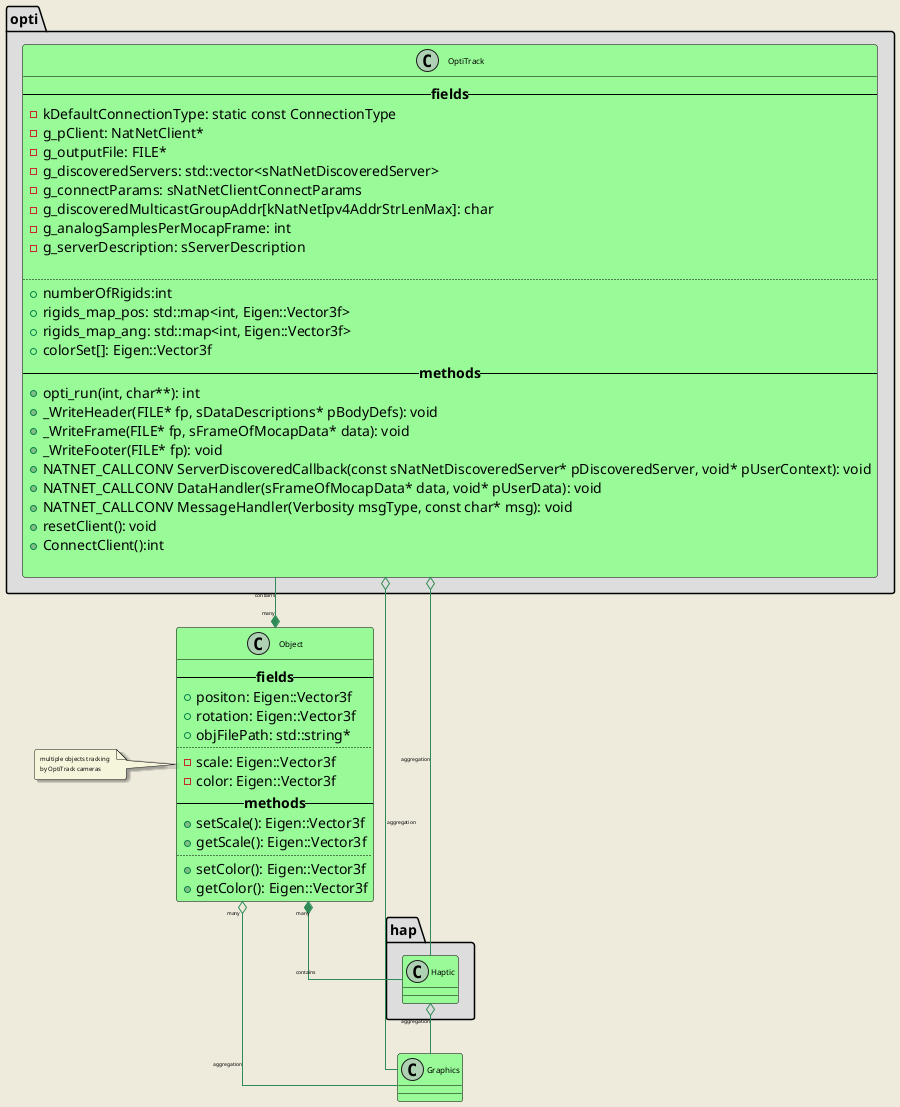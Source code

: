 @startuml Mehdi-software
skinparam BackgroundColor #EEEBDC
skinparam linetype polyline
skinparam linetype ortho
skinparam Handwritten false
skinparam ClassFontName Source Code Pro
skinparam ClassFontSize 8
skinparam sequenceMessageAlign center
skinparam roundcorner 5
skinparam TitleFontSize 8
skinparam nodesep 50
skinparam ranksep 50

skinparam class{
    BackgroundColor PaleGreen
    ArrowColor SeaGreen
    BorderColor Black
    ArrowFontName Source Code Pro
    ArrowFontSize 5
}


skinparam NoteBackgroundColor Beige
skinparam NoteFontSize 6
skinparam NoteShadowing 1
skinparam stereotypeCBackgroundColor YellowGreen

scale 1


class Object{
    --**fields**--
    +positon: Eigen::Vector3f
    +rotation: Eigen::Vector3f
    +objFilePath: std::string*
    ..
    -scale: Eigen::Vector3f
    -color: Eigen::Vector3f
    --**methods**--
    +setScale(): Eigen::Vector3f
    +getScale(): Eigen::Vector3f
    ..
    +setColor(): Eigen::Vector3f
    +getColor(): Eigen::Vector3f
}

note left of Object 
    multiple objects tracking 
    by OptiTrack cameras
end note
namespace opti #DDDDDD{
class OptiTrack{
    --**fields**--
    -kDefaultConnectionType: static const ConnectionType
    -g_pClient: NatNetClient*
    -g_outputFile: FILE*
    -g_discoveredServers: std::vector<sNatNetDiscoveredServer>
    -g_connectParams: sNatNetClientConnectParams
    -g_discoveredMulticastGroupAddr[kNatNetIpv4AddrStrLenMax]: char
    -g_analogSamplesPerMocapFrame: int
    -g_serverDescription: sServerDescription

    ..
    +numberOfRigids:int
    +rigids_map_pos: std::map<int, Eigen::Vector3f>
    +rigids_map_ang: std::map<int, Eigen::Vector3f>
    +colorSet[]: Eigen::Vector3f
    --**methods**--
    +opti_run(int, char**): int
    +_WriteHeader(FILE* fp, sDataDescriptions* pBodyDefs): void
    +_WriteFrame(FILE* fp, sFrameOfMocapData* data): void
    +_WriteFooter(FILE* fp): void
    +NATNET_CALLCONV ServerDiscoveredCallback(const sNatNetDiscoveredServer* pDiscoveredServer, void* pUserContext): void
    +NATNET_CALLCONV DataHandler(sFrameOfMocapData* data, void* pUserData): void
    +NATNET_CALLCONV MessageHandler(Verbosity msgType, const char* msg): void
    +resetClient(): void
    +ConnectClient():int

}
}

namespace hap #DDDDDD{
class Haptic{

}
}

class Graphics{

}

Object "many" *-u- opti.OptiTrack: contains
Object "many" *-- hap.Haptic: contains
opti.OptiTrack o-- hap.Haptic: aggregation

Object "many" o-- Graphics: aggregation
opti.OptiTrack o-- Graphics: aggregation
hap.Haptic o-- Graphics: aggregation

@enduml
